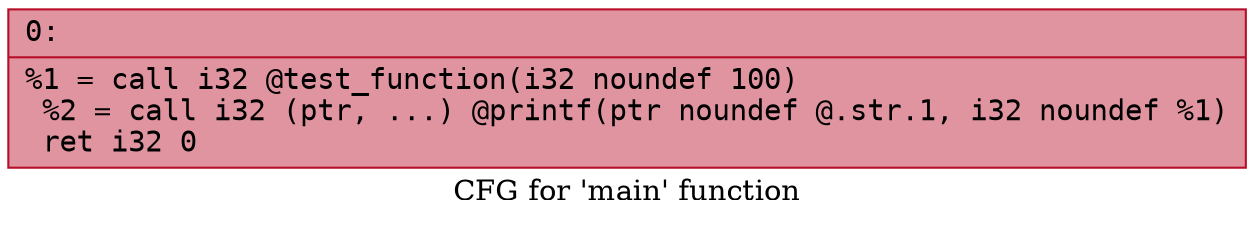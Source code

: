 digraph "CFG for 'main' function" {
	label="CFG for 'main' function";

	Node0x5e7d25d82fd0 [shape=record,color="#b70d28ff", style=filled, fillcolor="#b70d2870" fontname="Courier",label="{0:\l|  %1 = call i32 @test_function(i32 noundef 100)\l  %2 = call i32 (ptr, ...) @printf(ptr noundef @.str.1, i32 noundef %1)\l  ret i32 0\l}"];
}
